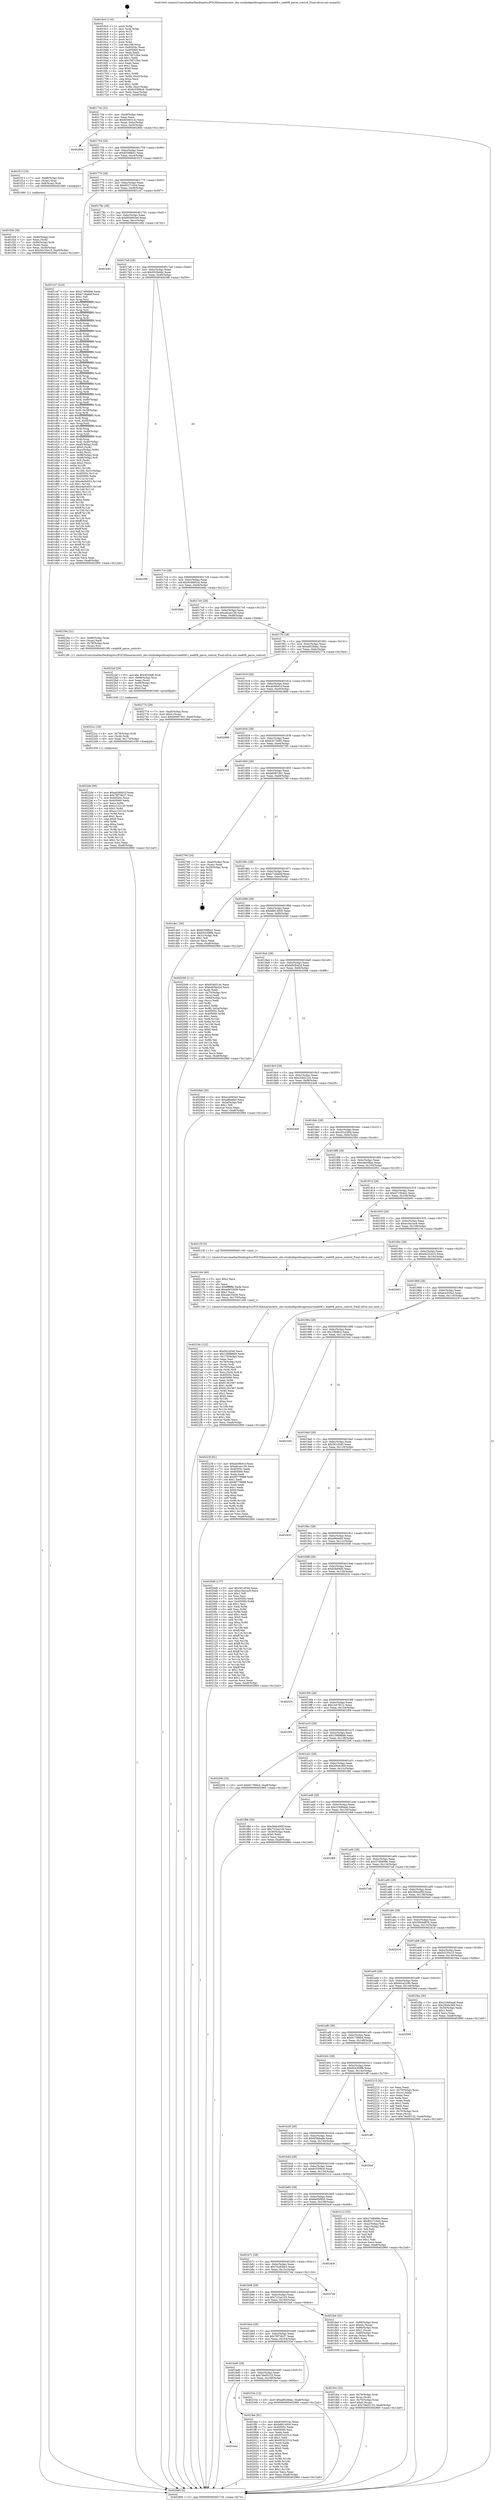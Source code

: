 digraph "0x4016c0" {
  label = "0x4016c0 (/mnt/c/Users/mathe/Desktop/tcc/POCII/binaries/extr_obs-studiodepslibcaptionsrceia608.c_eia608_parse_control_Final-ollvm.out::main(0))"
  labelloc = "t"
  node[shape=record]

  Entry [label="",width=0.3,height=0.3,shape=circle,fillcolor=black,style=filled]
  "0x401734" [label="{
     0x401734 [32]\l
     | [instrs]\l
     &nbsp;&nbsp;0x401734 \<+6\>: mov -0xa8(%rbp),%eax\l
     &nbsp;&nbsp;0x40173a \<+2\>: mov %eax,%ecx\l
     &nbsp;&nbsp;0x40173c \<+6\>: sub $0x8349314c,%ecx\l
     &nbsp;&nbsp;0x401742 \<+6\>: mov %eax,-0xbc(%rbp)\l
     &nbsp;&nbsp;0x401748 \<+6\>: mov %ecx,-0xc0(%rbp)\l
     &nbsp;&nbsp;0x40174e \<+6\>: je 000000000040280e \<main+0x114e\>\l
  }"]
  "0x40280e" [label="{
     0x40280e\l
  }", style=dashed]
  "0x401754" [label="{
     0x401754 [28]\l
     | [instrs]\l
     &nbsp;&nbsp;0x401754 \<+5\>: jmp 0000000000401759 \<main+0x99\>\l
     &nbsp;&nbsp;0x401759 \<+6\>: mov -0xbc(%rbp),%eax\l
     &nbsp;&nbsp;0x40175f \<+5\>: sub $0x8358fb41,%eax\l
     &nbsp;&nbsp;0x401764 \<+6\>: mov %eax,-0xc4(%rbp)\l
     &nbsp;&nbsp;0x40176a \<+6\>: je 0000000000401f13 \<main+0x853\>\l
  }"]
  Exit [label="",width=0.3,height=0.3,shape=circle,fillcolor=black,style=filled,peripheries=2]
  "0x401f13" [label="{
     0x401f13 [19]\l
     | [instrs]\l
     &nbsp;&nbsp;0x401f13 \<+7\>: mov -0x98(%rbp),%rax\l
     &nbsp;&nbsp;0x401f1a \<+3\>: mov (%rax),%rax\l
     &nbsp;&nbsp;0x401f1d \<+4\>: mov 0x8(%rax),%rdi\l
     &nbsp;&nbsp;0x401f21 \<+5\>: call 0000000000401060 \<atoi@plt\>\l
     | [calls]\l
     &nbsp;&nbsp;0x401060 \{1\} (unknown)\l
  }"]
  "0x401770" [label="{
     0x401770 [28]\l
     | [instrs]\l
     &nbsp;&nbsp;0x401770 \<+5\>: jmp 0000000000401775 \<main+0xb5\>\l
     &nbsp;&nbsp;0x401775 \<+6\>: mov -0xbc(%rbp),%eax\l
     &nbsp;&nbsp;0x40177b \<+5\>: sub $0x85271644,%eax\l
     &nbsp;&nbsp;0x401780 \<+6\>: mov %eax,-0xc8(%rbp)\l
     &nbsp;&nbsp;0x401786 \<+6\>: je 0000000000401c47 \<main+0x587\>\l
  }"]
  "0x4022de" [label="{
     0x4022de [96]\l
     | [instrs]\l
     &nbsp;&nbsp;0x4022de \<+5\>: mov $0xab36b01f,%eax\l
     &nbsp;&nbsp;0x4022e3 \<+5\>: mov $0x78f74b27,%esi\l
     &nbsp;&nbsp;0x4022e8 \<+7\>: mov 0x40505c,%ecx\l
     &nbsp;&nbsp;0x4022ef \<+7\>: mov 0x405060,%edx\l
     &nbsp;&nbsp;0x4022f6 \<+3\>: mov %ecx,%r8d\l
     &nbsp;&nbsp;0x4022f9 \<+7\>: add $0xcc132120,%r8d\l
     &nbsp;&nbsp;0x402300 \<+4\>: sub $0x1,%r8d\l
     &nbsp;&nbsp;0x402304 \<+7\>: sub $0xcc132120,%r8d\l
     &nbsp;&nbsp;0x40230b \<+4\>: imul %r8d,%ecx\l
     &nbsp;&nbsp;0x40230f \<+3\>: and $0x1,%ecx\l
     &nbsp;&nbsp;0x402312 \<+3\>: cmp $0x0,%ecx\l
     &nbsp;&nbsp;0x402315 \<+4\>: sete %r9b\l
     &nbsp;&nbsp;0x402319 \<+3\>: cmp $0xa,%edx\l
     &nbsp;&nbsp;0x40231c \<+4\>: setl %r10b\l
     &nbsp;&nbsp;0x402320 \<+3\>: mov %r9b,%r11b\l
     &nbsp;&nbsp;0x402323 \<+3\>: and %r10b,%r11b\l
     &nbsp;&nbsp;0x402326 \<+3\>: xor %r10b,%r9b\l
     &nbsp;&nbsp;0x402329 \<+3\>: or %r9b,%r11b\l
     &nbsp;&nbsp;0x40232c \<+4\>: test $0x1,%r11b\l
     &nbsp;&nbsp;0x402330 \<+3\>: cmovne %esi,%eax\l
     &nbsp;&nbsp;0x402333 \<+6\>: mov %eax,-0xa8(%rbp)\l
     &nbsp;&nbsp;0x402339 \<+5\>: jmp 0000000000402960 \<main+0x12a0\>\l
  }"]
  "0x401c47" [label="{
     0x401c47 [410]\l
     | [instrs]\l
     &nbsp;&nbsp;0x401c47 \<+5\>: mov $0x2748499e,%eax\l
     &nbsp;&nbsp;0x401c4c \<+5\>: mov $0xb718abbf,%ecx\l
     &nbsp;&nbsp;0x401c51 \<+2\>: mov $0x1,%dl\l
     &nbsp;&nbsp;0x401c53 \<+3\>: mov %rsp,%rsi\l
     &nbsp;&nbsp;0x401c56 \<+4\>: add $0xfffffffffffffff0,%rsi\l
     &nbsp;&nbsp;0x401c5a \<+3\>: mov %rsi,%rsp\l
     &nbsp;&nbsp;0x401c5d \<+7\>: mov %rsi,-0xa0(%rbp)\l
     &nbsp;&nbsp;0x401c64 \<+3\>: mov %rsp,%rsi\l
     &nbsp;&nbsp;0x401c67 \<+4\>: add $0xfffffffffffffff0,%rsi\l
     &nbsp;&nbsp;0x401c6b \<+3\>: mov %rsi,%rsp\l
     &nbsp;&nbsp;0x401c6e \<+3\>: mov %rsp,%rdi\l
     &nbsp;&nbsp;0x401c71 \<+4\>: add $0xfffffffffffffff0,%rdi\l
     &nbsp;&nbsp;0x401c75 \<+3\>: mov %rdi,%rsp\l
     &nbsp;&nbsp;0x401c78 \<+7\>: mov %rdi,-0x98(%rbp)\l
     &nbsp;&nbsp;0x401c7f \<+3\>: mov %rsp,%rdi\l
     &nbsp;&nbsp;0x401c82 \<+4\>: add $0xfffffffffffffff0,%rdi\l
     &nbsp;&nbsp;0x401c86 \<+3\>: mov %rdi,%rsp\l
     &nbsp;&nbsp;0x401c89 \<+7\>: mov %rdi,-0x90(%rbp)\l
     &nbsp;&nbsp;0x401c90 \<+3\>: mov %rsp,%rdi\l
     &nbsp;&nbsp;0x401c93 \<+4\>: add $0xfffffffffffffff0,%rdi\l
     &nbsp;&nbsp;0x401c97 \<+3\>: mov %rdi,%rsp\l
     &nbsp;&nbsp;0x401c9a \<+7\>: mov %rdi,-0x88(%rbp)\l
     &nbsp;&nbsp;0x401ca1 \<+3\>: mov %rsp,%rdi\l
     &nbsp;&nbsp;0x401ca4 \<+4\>: add $0xfffffffffffffff0,%rdi\l
     &nbsp;&nbsp;0x401ca8 \<+3\>: mov %rdi,%rsp\l
     &nbsp;&nbsp;0x401cab \<+4\>: mov %rdi,-0x80(%rbp)\l
     &nbsp;&nbsp;0x401caf \<+3\>: mov %rsp,%rdi\l
     &nbsp;&nbsp;0x401cb2 \<+4\>: add $0xfffffffffffffff0,%rdi\l
     &nbsp;&nbsp;0x401cb6 \<+3\>: mov %rdi,%rsp\l
     &nbsp;&nbsp;0x401cb9 \<+4\>: mov %rdi,-0x78(%rbp)\l
     &nbsp;&nbsp;0x401cbd \<+3\>: mov %rsp,%rdi\l
     &nbsp;&nbsp;0x401cc0 \<+4\>: add $0xfffffffffffffff0,%rdi\l
     &nbsp;&nbsp;0x401cc4 \<+3\>: mov %rdi,%rsp\l
     &nbsp;&nbsp;0x401cc7 \<+4\>: mov %rdi,-0x70(%rbp)\l
     &nbsp;&nbsp;0x401ccb \<+3\>: mov %rsp,%rdi\l
     &nbsp;&nbsp;0x401cce \<+4\>: add $0xfffffffffffffff0,%rdi\l
     &nbsp;&nbsp;0x401cd2 \<+3\>: mov %rdi,%rsp\l
     &nbsp;&nbsp;0x401cd5 \<+4\>: mov %rdi,-0x68(%rbp)\l
     &nbsp;&nbsp;0x401cd9 \<+3\>: mov %rsp,%rdi\l
     &nbsp;&nbsp;0x401cdc \<+4\>: add $0xfffffffffffffff0,%rdi\l
     &nbsp;&nbsp;0x401ce0 \<+3\>: mov %rdi,%rsp\l
     &nbsp;&nbsp;0x401ce3 \<+4\>: mov %rdi,-0x60(%rbp)\l
     &nbsp;&nbsp;0x401ce7 \<+3\>: mov %rsp,%rdi\l
     &nbsp;&nbsp;0x401cea \<+4\>: add $0xfffffffffffffff0,%rdi\l
     &nbsp;&nbsp;0x401cee \<+3\>: mov %rdi,%rsp\l
     &nbsp;&nbsp;0x401cf1 \<+4\>: mov %rdi,-0x58(%rbp)\l
     &nbsp;&nbsp;0x401cf5 \<+3\>: mov %rsp,%rdi\l
     &nbsp;&nbsp;0x401cf8 \<+4\>: add $0xfffffffffffffff0,%rdi\l
     &nbsp;&nbsp;0x401cfc \<+3\>: mov %rdi,%rsp\l
     &nbsp;&nbsp;0x401cff \<+4\>: mov %rdi,-0x50(%rbp)\l
     &nbsp;&nbsp;0x401d03 \<+3\>: mov %rsp,%rdi\l
     &nbsp;&nbsp;0x401d06 \<+4\>: add $0xfffffffffffffff0,%rdi\l
     &nbsp;&nbsp;0x401d0a \<+3\>: mov %rdi,%rsp\l
     &nbsp;&nbsp;0x401d0d \<+4\>: mov %rdi,-0x48(%rbp)\l
     &nbsp;&nbsp;0x401d11 \<+3\>: mov %rsp,%rdi\l
     &nbsp;&nbsp;0x401d14 \<+4\>: add $0xfffffffffffffff0,%rdi\l
     &nbsp;&nbsp;0x401d18 \<+3\>: mov %rdi,%rsp\l
     &nbsp;&nbsp;0x401d1b \<+4\>: mov %rdi,-0x40(%rbp)\l
     &nbsp;&nbsp;0x401d1f \<+7\>: mov -0xa0(%rbp),%rdi\l
     &nbsp;&nbsp;0x401d26 \<+6\>: movl $0x0,(%rdi)\l
     &nbsp;&nbsp;0x401d2c \<+7\>: mov -0xac(%rbp),%r8d\l
     &nbsp;&nbsp;0x401d33 \<+3\>: mov %r8d,(%rsi)\l
     &nbsp;&nbsp;0x401d36 \<+7\>: mov -0x98(%rbp),%rdi\l
     &nbsp;&nbsp;0x401d3d \<+7\>: mov -0xb8(%rbp),%r9\l
     &nbsp;&nbsp;0x401d44 \<+3\>: mov %r9,(%rdi)\l
     &nbsp;&nbsp;0x401d47 \<+3\>: cmpl $0x2,(%rsi)\l
     &nbsp;&nbsp;0x401d4a \<+4\>: setne %r10b\l
     &nbsp;&nbsp;0x401d4e \<+4\>: and $0x1,%r10b\l
     &nbsp;&nbsp;0x401d52 \<+4\>: mov %r10b,-0x31(%rbp)\l
     &nbsp;&nbsp;0x401d56 \<+8\>: mov 0x40505c,%r11d\l
     &nbsp;&nbsp;0x401d5e \<+7\>: mov 0x405060,%ebx\l
     &nbsp;&nbsp;0x401d65 \<+3\>: mov %r11d,%r14d\l
     &nbsp;&nbsp;0x401d68 \<+7\>: sub $0xe4a5c653,%r14d\l
     &nbsp;&nbsp;0x401d6f \<+4\>: sub $0x1,%r14d\l
     &nbsp;&nbsp;0x401d73 \<+7\>: add $0xe4a5c653,%r14d\l
     &nbsp;&nbsp;0x401d7a \<+4\>: imul %r14d,%r11d\l
     &nbsp;&nbsp;0x401d7e \<+4\>: and $0x1,%r11d\l
     &nbsp;&nbsp;0x401d82 \<+4\>: cmp $0x0,%r11d\l
     &nbsp;&nbsp;0x401d86 \<+4\>: sete %r10b\l
     &nbsp;&nbsp;0x401d8a \<+3\>: cmp $0xa,%ebx\l
     &nbsp;&nbsp;0x401d8d \<+4\>: setl %r15b\l
     &nbsp;&nbsp;0x401d91 \<+3\>: mov %r10b,%r12b\l
     &nbsp;&nbsp;0x401d94 \<+4\>: xor $0xff,%r12b\l
     &nbsp;&nbsp;0x401d98 \<+3\>: mov %r15b,%r13b\l
     &nbsp;&nbsp;0x401d9b \<+4\>: xor $0xff,%r13b\l
     &nbsp;&nbsp;0x401d9f \<+3\>: xor $0x1,%dl\l
     &nbsp;&nbsp;0x401da2 \<+3\>: mov %r12b,%sil\l
     &nbsp;&nbsp;0x401da5 \<+4\>: and $0xff,%sil\l
     &nbsp;&nbsp;0x401da9 \<+3\>: and %dl,%r10b\l
     &nbsp;&nbsp;0x401dac \<+3\>: mov %r13b,%dil\l
     &nbsp;&nbsp;0x401daf \<+4\>: and $0xff,%dil\l
     &nbsp;&nbsp;0x401db3 \<+3\>: and %dl,%r15b\l
     &nbsp;&nbsp;0x401db6 \<+3\>: or %r10b,%sil\l
     &nbsp;&nbsp;0x401db9 \<+3\>: or %r15b,%dil\l
     &nbsp;&nbsp;0x401dbc \<+3\>: xor %dil,%sil\l
     &nbsp;&nbsp;0x401dbf \<+3\>: or %r13b,%r12b\l
     &nbsp;&nbsp;0x401dc2 \<+4\>: xor $0xff,%r12b\l
     &nbsp;&nbsp;0x401dc6 \<+3\>: or $0x1,%dl\l
     &nbsp;&nbsp;0x401dc9 \<+3\>: and %dl,%r12b\l
     &nbsp;&nbsp;0x401dcc \<+3\>: or %r12b,%sil\l
     &nbsp;&nbsp;0x401dcf \<+4\>: test $0x1,%sil\l
     &nbsp;&nbsp;0x401dd3 \<+3\>: cmovne %ecx,%eax\l
     &nbsp;&nbsp;0x401dd6 \<+6\>: mov %eax,-0xa8(%rbp)\l
     &nbsp;&nbsp;0x401ddc \<+5\>: jmp 0000000000402960 \<main+0x12a0\>\l
  }"]
  "0x40178c" [label="{
     0x40178c [28]\l
     | [instrs]\l
     &nbsp;&nbsp;0x40178c \<+5\>: jmp 0000000000401791 \<main+0xd1\>\l
     &nbsp;&nbsp;0x401791 \<+6\>: mov -0xbc(%rbp),%eax\l
     &nbsp;&nbsp;0x401797 \<+5\>: sub $0x85d462ed,%eax\l
     &nbsp;&nbsp;0x40179c \<+6\>: mov %eax,-0xcc(%rbp)\l
     &nbsp;&nbsp;0x4017a2 \<+6\>: je 0000000000401e92 \<main+0x7d2\>\l
  }"]
  "0x4022cc" [label="{
     0x4022cc [18]\l
     | [instrs]\l
     &nbsp;&nbsp;0x4022cc \<+4\>: mov -0x78(%rbp),%rdi\l
     &nbsp;&nbsp;0x4022d0 \<+3\>: mov (%rdi),%rdi\l
     &nbsp;&nbsp;0x4022d3 \<+6\>: mov %eax,-0x174(%rbp)\l
     &nbsp;&nbsp;0x4022d9 \<+5\>: call 0000000000401030 \<free@plt\>\l
     | [calls]\l
     &nbsp;&nbsp;0x401030 \{1\} (unknown)\l
  }"]
  "0x401e92" [label="{
     0x401e92\l
  }", style=dashed]
  "0x4017a8" [label="{
     0x4017a8 [28]\l
     | [instrs]\l
     &nbsp;&nbsp;0x4017a8 \<+5\>: jmp 00000000004017ad \<main+0xed\>\l
     &nbsp;&nbsp;0x4017ad \<+6\>: mov -0xbc(%rbp),%eax\l
     &nbsp;&nbsp;0x4017b3 \<+5\>: sub $0x952fa0dc,%eax\l
     &nbsp;&nbsp;0x4017b8 \<+6\>: mov %eax,-0xd0(%rbp)\l
     &nbsp;&nbsp;0x4017be \<+6\>: je 00000000004025f9 \<main+0xf39\>\l
  }"]
  "0x4022af" [label="{
     0x4022af [29]\l
     | [instrs]\l
     &nbsp;&nbsp;0x4022af \<+10\>: movabs $0x4030d6,%rdi\l
     &nbsp;&nbsp;0x4022b9 \<+4\>: mov -0x68(%rbp),%rsi\l
     &nbsp;&nbsp;0x4022bd \<+2\>: mov %eax,(%rsi)\l
     &nbsp;&nbsp;0x4022bf \<+4\>: mov -0x68(%rbp),%rsi\l
     &nbsp;&nbsp;0x4022c3 \<+2\>: mov (%rsi),%esi\l
     &nbsp;&nbsp;0x4022c5 \<+2\>: mov $0x0,%al\l
     &nbsp;&nbsp;0x4022c7 \<+5\>: call 0000000000401040 \<printf@plt\>\l
     | [calls]\l
     &nbsp;&nbsp;0x401040 \{1\} (unknown)\l
  }"]
  "0x4025f9" [label="{
     0x4025f9\l
  }", style=dashed]
  "0x4017c4" [label="{
     0x4017c4 [28]\l
     | [instrs]\l
     &nbsp;&nbsp;0x4017c4 \<+5\>: jmp 00000000004017c9 \<main+0x109\>\l
     &nbsp;&nbsp;0x4017c9 \<+6\>: mov -0xbc(%rbp),%eax\l
     &nbsp;&nbsp;0x4017cf \<+5\>: sub $0x9c4895c4,%eax\l
     &nbsp;&nbsp;0x4017d4 \<+6\>: mov %eax,-0xd4(%rbp)\l
     &nbsp;&nbsp;0x4017da \<+6\>: je 00000000004028dc \<main+0x121c\>\l
  }"]
  "0x40218c" [label="{
     0x40218c [122]\l
     | [instrs]\l
     &nbsp;&nbsp;0x40218c \<+5\>: mov $0x561d540,%ecx\l
     &nbsp;&nbsp;0x402191 \<+5\>: mov $0x158888d9,%edx\l
     &nbsp;&nbsp;0x402196 \<+6\>: mov -0x170(%rbp),%esi\l
     &nbsp;&nbsp;0x40219c \<+3\>: imul %eax,%esi\l
     &nbsp;&nbsp;0x40219f \<+4\>: mov -0x78(%rbp),%rdi\l
     &nbsp;&nbsp;0x4021a3 \<+3\>: mov (%rdi),%rdi\l
     &nbsp;&nbsp;0x4021a6 \<+4\>: mov -0x70(%rbp),%r8\l
     &nbsp;&nbsp;0x4021aa \<+3\>: movslq (%r8),%r8\l
     &nbsp;&nbsp;0x4021ad \<+4\>: mov %esi,(%rdi,%r8,4)\l
     &nbsp;&nbsp;0x4021b1 \<+7\>: mov 0x40505c,%eax\l
     &nbsp;&nbsp;0x4021b8 \<+7\>: mov 0x405060,%esi\l
     &nbsp;&nbsp;0x4021bf \<+3\>: mov %eax,%r9d\l
     &nbsp;&nbsp;0x4021c2 \<+7\>: sub $0x91361567,%r9d\l
     &nbsp;&nbsp;0x4021c9 \<+4\>: sub $0x1,%r9d\l
     &nbsp;&nbsp;0x4021cd \<+7\>: add $0x91361567,%r9d\l
     &nbsp;&nbsp;0x4021d4 \<+4\>: imul %r9d,%eax\l
     &nbsp;&nbsp;0x4021d8 \<+3\>: and $0x1,%eax\l
     &nbsp;&nbsp;0x4021db \<+3\>: cmp $0x0,%eax\l
     &nbsp;&nbsp;0x4021de \<+4\>: sete %r10b\l
     &nbsp;&nbsp;0x4021e2 \<+3\>: cmp $0xa,%esi\l
     &nbsp;&nbsp;0x4021e5 \<+4\>: setl %r11b\l
     &nbsp;&nbsp;0x4021e9 \<+3\>: mov %r10b,%bl\l
     &nbsp;&nbsp;0x4021ec \<+3\>: and %r11b,%bl\l
     &nbsp;&nbsp;0x4021ef \<+3\>: xor %r11b,%r10b\l
     &nbsp;&nbsp;0x4021f2 \<+3\>: or %r10b,%bl\l
     &nbsp;&nbsp;0x4021f5 \<+3\>: test $0x1,%bl\l
     &nbsp;&nbsp;0x4021f8 \<+3\>: cmovne %edx,%ecx\l
     &nbsp;&nbsp;0x4021fb \<+6\>: mov %ecx,-0xa8(%rbp)\l
     &nbsp;&nbsp;0x402201 \<+5\>: jmp 0000000000402960 \<main+0x12a0\>\l
  }"]
  "0x4028dc" [label="{
     0x4028dc\l
  }", style=dashed]
  "0x4017e0" [label="{
     0x4017e0 [28]\l
     | [instrs]\l
     &nbsp;&nbsp;0x4017e0 \<+5\>: jmp 00000000004017e5 \<main+0x125\>\l
     &nbsp;&nbsp;0x4017e5 \<+6\>: mov -0xbc(%rbp),%eax\l
     &nbsp;&nbsp;0x4017eb \<+5\>: sub $0xa6cee138,%eax\l
     &nbsp;&nbsp;0x4017f0 \<+6\>: mov %eax,-0xd8(%rbp)\l
     &nbsp;&nbsp;0x4017f6 \<+6\>: je 000000000040229a \<main+0xbda\>\l
  }"]
  "0x402164" [label="{
     0x402164 [40]\l
     | [instrs]\l
     &nbsp;&nbsp;0x402164 \<+5\>: mov $0x2,%ecx\l
     &nbsp;&nbsp;0x402169 \<+1\>: cltd\l
     &nbsp;&nbsp;0x40216a \<+2\>: idiv %ecx\l
     &nbsp;&nbsp;0x40216c \<+6\>: imul $0xfffffffe,%edx,%ecx\l
     &nbsp;&nbsp;0x402172 \<+6\>: add $0xade33d38,%ecx\l
     &nbsp;&nbsp;0x402178 \<+3\>: add $0x1,%ecx\l
     &nbsp;&nbsp;0x40217b \<+6\>: sub $0xade33d38,%ecx\l
     &nbsp;&nbsp;0x402181 \<+6\>: mov %ecx,-0x170(%rbp)\l
     &nbsp;&nbsp;0x402187 \<+5\>: call 0000000000401160 \<next_i\>\l
     | [calls]\l
     &nbsp;&nbsp;0x401160 \{1\} (/mnt/c/Users/mathe/Desktop/tcc/POCII/binaries/extr_obs-studiodepslibcaptionsrceia608.c_eia608_parse_control_Final-ollvm.out::next_i)\l
  }"]
  "0x40229a" [label="{
     0x40229a [21]\l
     | [instrs]\l
     &nbsp;&nbsp;0x40229a \<+7\>: mov -0x88(%rbp),%rax\l
     &nbsp;&nbsp;0x4022a1 \<+2\>: mov (%rax),%edi\l
     &nbsp;&nbsp;0x4022a3 \<+4\>: mov -0x78(%rbp),%rax\l
     &nbsp;&nbsp;0x4022a7 \<+3\>: mov (%rax),%rsi\l
     &nbsp;&nbsp;0x4022aa \<+5\>: call 00000000004013f0 \<eia608_parse_control\>\l
     | [calls]\l
     &nbsp;&nbsp;0x4013f0 \{1\} (/mnt/c/Users/mathe/Desktop/tcc/POCII/binaries/extr_obs-studiodepslibcaptionsrceia608.c_eia608_parse_control_Final-ollvm.out::eia608_parse_control)\l
  }"]
  "0x4017fc" [label="{
     0x4017fc [28]\l
     | [instrs]\l
     &nbsp;&nbsp;0x4017fc \<+5\>: jmp 0000000000401801 \<main+0x141\>\l
     &nbsp;&nbsp;0x401801 \<+6\>: mov -0xbc(%rbp),%eax\l
     &nbsp;&nbsp;0x401807 \<+5\>: sub $0xa8528dac,%eax\l
     &nbsp;&nbsp;0x40180c \<+6\>: mov %eax,-0xdc(%rbp)\l
     &nbsp;&nbsp;0x401812 \<+6\>: je 0000000000402774 \<main+0x10b4\>\l
  }"]
  "0x401bec" [label="{
     0x401bec\l
  }", style=dashed]
  "0x402774" [label="{
     0x402774 [28]\l
     | [instrs]\l
     &nbsp;&nbsp;0x402774 \<+7\>: mov -0xa0(%rbp),%rax\l
     &nbsp;&nbsp;0x40277b \<+6\>: movl $0x0,(%rax)\l
     &nbsp;&nbsp;0x402781 \<+10\>: movl $0xb6087361,-0xa8(%rbp)\l
     &nbsp;&nbsp;0x40278b \<+5\>: jmp 0000000000402960 \<main+0x12a0\>\l
  }"]
  "0x401818" [label="{
     0x401818 [28]\l
     | [instrs]\l
     &nbsp;&nbsp;0x401818 \<+5\>: jmp 000000000040181d \<main+0x15d\>\l
     &nbsp;&nbsp;0x40181d \<+6\>: mov -0xbc(%rbp),%eax\l
     &nbsp;&nbsp;0x401823 \<+5\>: sub $0xab36b01f,%eax\l
     &nbsp;&nbsp;0x401828 \<+6\>: mov %eax,-0xe0(%rbp)\l
     &nbsp;&nbsp;0x40182e \<+6\>: je 0000000000402889 \<main+0x11c9\>\l
  }"]
  "0x401fee" [label="{
     0x401fee [91]\l
     | [instrs]\l
     &nbsp;&nbsp;0x401fee \<+5\>: mov $0x8349314c,%eax\l
     &nbsp;&nbsp;0x401ff3 \<+5\>: mov $0xb8814930,%ecx\l
     &nbsp;&nbsp;0x401ff8 \<+7\>: mov 0x40505c,%edx\l
     &nbsp;&nbsp;0x401fff \<+7\>: mov 0x405060,%esi\l
     &nbsp;&nbsp;0x402006 \<+2\>: mov %edx,%edi\l
     &nbsp;&nbsp;0x402008 \<+6\>: sub $0x95322314,%edi\l
     &nbsp;&nbsp;0x40200e \<+3\>: sub $0x1,%edi\l
     &nbsp;&nbsp;0x402011 \<+6\>: add $0x95322314,%edi\l
     &nbsp;&nbsp;0x402017 \<+3\>: imul %edi,%edx\l
     &nbsp;&nbsp;0x40201a \<+3\>: and $0x1,%edx\l
     &nbsp;&nbsp;0x40201d \<+3\>: cmp $0x0,%edx\l
     &nbsp;&nbsp;0x402020 \<+4\>: sete %r8b\l
     &nbsp;&nbsp;0x402024 \<+3\>: cmp $0xa,%esi\l
     &nbsp;&nbsp;0x402027 \<+4\>: setl %r9b\l
     &nbsp;&nbsp;0x40202b \<+3\>: mov %r8b,%r10b\l
     &nbsp;&nbsp;0x40202e \<+3\>: and %r9b,%r10b\l
     &nbsp;&nbsp;0x402031 \<+3\>: xor %r9b,%r8b\l
     &nbsp;&nbsp;0x402034 \<+3\>: or %r8b,%r10b\l
     &nbsp;&nbsp;0x402037 \<+4\>: test $0x1,%r10b\l
     &nbsp;&nbsp;0x40203b \<+3\>: cmovne %ecx,%eax\l
     &nbsp;&nbsp;0x40203e \<+6\>: mov %eax,-0xa8(%rbp)\l
     &nbsp;&nbsp;0x402044 \<+5\>: jmp 0000000000402960 \<main+0x12a0\>\l
  }"]
  "0x402889" [label="{
     0x402889\l
  }", style=dashed]
  "0x401834" [label="{
     0x401834 [28]\l
     | [instrs]\l
     &nbsp;&nbsp;0x401834 \<+5\>: jmp 0000000000401839 \<main+0x179\>\l
     &nbsp;&nbsp;0x401839 \<+6\>: mov -0xbc(%rbp),%eax\l
     &nbsp;&nbsp;0x40183f \<+5\>: sub $0xb3e73085,%eax\l
     &nbsp;&nbsp;0x401844 \<+6\>: mov %eax,-0xe4(%rbp)\l
     &nbsp;&nbsp;0x40184a \<+6\>: je 0000000000402765 \<main+0x10a5\>\l
  }"]
  "0x401bd0" [label="{
     0x401bd0 [28]\l
     | [instrs]\l
     &nbsp;&nbsp;0x401bd0 \<+5\>: jmp 0000000000401bd5 \<main+0x515\>\l
     &nbsp;&nbsp;0x401bd5 \<+6\>: mov -0xbc(%rbp),%eax\l
     &nbsp;&nbsp;0x401bdb \<+5\>: sub $0x7ded5133,%eax\l
     &nbsp;&nbsp;0x401be0 \<+6\>: mov %eax,-0x168(%rbp)\l
     &nbsp;&nbsp;0x401be6 \<+6\>: je 0000000000401fee \<main+0x92e\>\l
  }"]
  "0x402765" [label="{
     0x402765\l
  }", style=dashed]
  "0x401850" [label="{
     0x401850 [28]\l
     | [instrs]\l
     &nbsp;&nbsp;0x401850 \<+5\>: jmp 0000000000401855 \<main+0x195\>\l
     &nbsp;&nbsp;0x401855 \<+6\>: mov -0xbc(%rbp),%eax\l
     &nbsp;&nbsp;0x40185b \<+5\>: sub $0xb6087361,%eax\l
     &nbsp;&nbsp;0x401860 \<+6\>: mov %eax,-0xe8(%rbp)\l
     &nbsp;&nbsp;0x401866 \<+6\>: je 0000000000402790 \<main+0x10d0\>\l
  }"]
  "0x40233e" [label="{
     0x40233e [15]\l
     | [instrs]\l
     &nbsp;&nbsp;0x40233e \<+10\>: movl $0xa8528dac,-0xa8(%rbp)\l
     &nbsp;&nbsp;0x402348 \<+5\>: jmp 0000000000402960 \<main+0x12a0\>\l
  }"]
  "0x402790" [label="{
     0x402790 [24]\l
     | [instrs]\l
     &nbsp;&nbsp;0x402790 \<+7\>: mov -0xa0(%rbp),%rax\l
     &nbsp;&nbsp;0x402797 \<+2\>: mov (%rax),%eax\l
     &nbsp;&nbsp;0x402799 \<+4\>: lea -0x28(%rbp),%rsp\l
     &nbsp;&nbsp;0x40279d \<+1\>: pop %rbx\l
     &nbsp;&nbsp;0x40279e \<+2\>: pop %r12\l
     &nbsp;&nbsp;0x4027a0 \<+2\>: pop %r13\l
     &nbsp;&nbsp;0x4027a2 \<+2\>: pop %r14\l
     &nbsp;&nbsp;0x4027a4 \<+2\>: pop %r15\l
     &nbsp;&nbsp;0x4027a6 \<+1\>: pop %rbp\l
     &nbsp;&nbsp;0x4027a7 \<+1\>: ret\l
  }"]
  "0x40186c" [label="{
     0x40186c [28]\l
     | [instrs]\l
     &nbsp;&nbsp;0x40186c \<+5\>: jmp 0000000000401871 \<main+0x1b1\>\l
     &nbsp;&nbsp;0x401871 \<+6\>: mov -0xbc(%rbp),%eax\l
     &nbsp;&nbsp;0x401877 \<+5\>: sub $0xb718abbf,%eax\l
     &nbsp;&nbsp;0x40187c \<+6\>: mov %eax,-0xec(%rbp)\l
     &nbsp;&nbsp;0x401882 \<+6\>: je 0000000000401de1 \<main+0x721\>\l
  }"]
  "0x401fce" [label="{
     0x401fce [32]\l
     | [instrs]\l
     &nbsp;&nbsp;0x401fce \<+4\>: mov -0x78(%rbp),%rdi\l
     &nbsp;&nbsp;0x401fd2 \<+3\>: mov %rax,(%rdi)\l
     &nbsp;&nbsp;0x401fd5 \<+4\>: mov -0x70(%rbp),%rax\l
     &nbsp;&nbsp;0x401fd9 \<+6\>: movl $0x0,(%rax)\l
     &nbsp;&nbsp;0x401fdf \<+10\>: movl $0x7ded5133,-0xa8(%rbp)\l
     &nbsp;&nbsp;0x401fe9 \<+5\>: jmp 0000000000402960 \<main+0x12a0\>\l
  }"]
  "0x401de1" [label="{
     0x401de1 [30]\l
     | [instrs]\l
     &nbsp;&nbsp;0x401de1 \<+5\>: mov $0x8358fb41,%eax\l
     &nbsp;&nbsp;0x401de6 \<+5\>: mov $0x654308fb,%ecx\l
     &nbsp;&nbsp;0x401deb \<+3\>: mov -0x31(%rbp),%dl\l
     &nbsp;&nbsp;0x401dee \<+3\>: test $0x1,%dl\l
     &nbsp;&nbsp;0x401df1 \<+3\>: cmovne %ecx,%eax\l
     &nbsp;&nbsp;0x401df4 \<+6\>: mov %eax,-0xa8(%rbp)\l
     &nbsp;&nbsp;0x401dfa \<+5\>: jmp 0000000000402960 \<main+0x12a0\>\l
  }"]
  "0x401888" [label="{
     0x401888 [28]\l
     | [instrs]\l
     &nbsp;&nbsp;0x401888 \<+5\>: jmp 000000000040188d \<main+0x1cd\>\l
     &nbsp;&nbsp;0x40188d \<+6\>: mov -0xbc(%rbp),%eax\l
     &nbsp;&nbsp;0x401893 \<+5\>: sub $0xb8814930,%eax\l
     &nbsp;&nbsp;0x401898 \<+6\>: mov %eax,-0xf0(%rbp)\l
     &nbsp;&nbsp;0x40189e \<+6\>: je 0000000000402049 \<main+0x989\>\l
  }"]
  "0x401bb4" [label="{
     0x401bb4 [28]\l
     | [instrs]\l
     &nbsp;&nbsp;0x401bb4 \<+5\>: jmp 0000000000401bb9 \<main+0x4f9\>\l
     &nbsp;&nbsp;0x401bb9 \<+6\>: mov -0xbc(%rbp),%eax\l
     &nbsp;&nbsp;0x401bbf \<+5\>: sub $0x78f74b27,%eax\l
     &nbsp;&nbsp;0x401bc4 \<+6\>: mov %eax,-0x164(%rbp)\l
     &nbsp;&nbsp;0x401bca \<+6\>: je 000000000040233e \<main+0xc7e\>\l
  }"]
  "0x402049" [label="{
     0x402049 [111]\l
     | [instrs]\l
     &nbsp;&nbsp;0x402049 \<+5\>: mov $0x8349314c,%eax\l
     &nbsp;&nbsp;0x40204e \<+5\>: mov $0xbd65b42d,%ecx\l
     &nbsp;&nbsp;0x402053 \<+2\>: xor %edx,%edx\l
     &nbsp;&nbsp;0x402055 \<+4\>: mov -0x70(%rbp),%rsi\l
     &nbsp;&nbsp;0x402059 \<+2\>: mov (%rsi),%edi\l
     &nbsp;&nbsp;0x40205b \<+4\>: mov -0x80(%rbp),%rsi\l
     &nbsp;&nbsp;0x40205f \<+2\>: cmp (%rsi),%edi\l
     &nbsp;&nbsp;0x402061 \<+4\>: setl %r8b\l
     &nbsp;&nbsp;0x402065 \<+4\>: and $0x1,%r8b\l
     &nbsp;&nbsp;0x402069 \<+4\>: mov %r8b,-0x2a(%rbp)\l
     &nbsp;&nbsp;0x40206d \<+7\>: mov 0x40505c,%edi\l
     &nbsp;&nbsp;0x402074 \<+8\>: mov 0x405060,%r9d\l
     &nbsp;&nbsp;0x40207c \<+3\>: sub $0x1,%edx\l
     &nbsp;&nbsp;0x40207f \<+3\>: mov %edi,%r10d\l
     &nbsp;&nbsp;0x402082 \<+3\>: add %edx,%r10d\l
     &nbsp;&nbsp;0x402085 \<+4\>: imul %r10d,%edi\l
     &nbsp;&nbsp;0x402089 \<+3\>: and $0x1,%edi\l
     &nbsp;&nbsp;0x40208c \<+3\>: cmp $0x0,%edi\l
     &nbsp;&nbsp;0x40208f \<+4\>: sete %r8b\l
     &nbsp;&nbsp;0x402093 \<+4\>: cmp $0xa,%r9d\l
     &nbsp;&nbsp;0x402097 \<+4\>: setl %r11b\l
     &nbsp;&nbsp;0x40209b \<+3\>: mov %r8b,%bl\l
     &nbsp;&nbsp;0x40209e \<+3\>: and %r11b,%bl\l
     &nbsp;&nbsp;0x4020a1 \<+3\>: xor %r11b,%r8b\l
     &nbsp;&nbsp;0x4020a4 \<+3\>: or %r8b,%bl\l
     &nbsp;&nbsp;0x4020a7 \<+3\>: test $0x1,%bl\l
     &nbsp;&nbsp;0x4020aa \<+3\>: cmovne %ecx,%eax\l
     &nbsp;&nbsp;0x4020ad \<+6\>: mov %eax,-0xa8(%rbp)\l
     &nbsp;&nbsp;0x4020b3 \<+5\>: jmp 0000000000402960 \<main+0x12a0\>\l
  }"]
  "0x4018a4" [label="{
     0x4018a4 [28]\l
     | [instrs]\l
     &nbsp;&nbsp;0x4018a4 \<+5\>: jmp 00000000004018a9 \<main+0x1e9\>\l
     &nbsp;&nbsp;0x4018a9 \<+6\>: mov -0xbc(%rbp),%eax\l
     &nbsp;&nbsp;0x4018af \<+5\>: sub $0xbd65b42d,%eax\l
     &nbsp;&nbsp;0x4018b4 \<+6\>: mov %eax,-0xf4(%rbp)\l
     &nbsp;&nbsp;0x4018ba \<+6\>: je 00000000004020b8 \<main+0x9f8\>\l
  }"]
  "0x401fa4" [label="{
     0x401fa4 [42]\l
     | [instrs]\l
     &nbsp;&nbsp;0x401fa4 \<+7\>: mov -0x88(%rbp),%rax\l
     &nbsp;&nbsp;0x401fab \<+6\>: movl $0x64,(%rax)\l
     &nbsp;&nbsp;0x401fb1 \<+4\>: mov -0x80(%rbp),%rax\l
     &nbsp;&nbsp;0x401fb5 \<+6\>: movl $0x1,(%rax)\l
     &nbsp;&nbsp;0x401fbb \<+4\>: mov -0x80(%rbp),%rax\l
     &nbsp;&nbsp;0x401fbf \<+3\>: movslq (%rax),%rax\l
     &nbsp;&nbsp;0x401fc2 \<+4\>: shl $0x2,%rax\l
     &nbsp;&nbsp;0x401fc6 \<+3\>: mov %rax,%rdi\l
     &nbsp;&nbsp;0x401fc9 \<+5\>: call 0000000000401050 \<malloc@plt\>\l
     | [calls]\l
     &nbsp;&nbsp;0x401050 \{1\} (unknown)\l
  }"]
  "0x4020b8" [label="{
     0x4020b8 [30]\l
     | [instrs]\l
     &nbsp;&nbsp;0x4020b8 \<+5\>: mov $0xece503a3,%eax\l
     &nbsp;&nbsp;0x4020bd \<+5\>: mov $0xa86eeb0,%ecx\l
     &nbsp;&nbsp;0x4020c2 \<+3\>: mov -0x2a(%rbp),%dl\l
     &nbsp;&nbsp;0x4020c5 \<+3\>: test $0x1,%dl\l
     &nbsp;&nbsp;0x4020c8 \<+3\>: cmovne %ecx,%eax\l
     &nbsp;&nbsp;0x4020cb \<+6\>: mov %eax,-0xa8(%rbp)\l
     &nbsp;&nbsp;0x4020d1 \<+5\>: jmp 0000000000402960 \<main+0x12a0\>\l
  }"]
  "0x4018c0" [label="{
     0x4018c0 [28]\l
     | [instrs]\l
     &nbsp;&nbsp;0x4018c0 \<+5\>: jmp 00000000004018c5 \<main+0x205\>\l
     &nbsp;&nbsp;0x4018c5 \<+6\>: mov -0xbc(%rbp),%eax\l
     &nbsp;&nbsp;0x4018cb \<+5\>: sub $0xc54021e4,%eax\l
     &nbsp;&nbsp;0x4018d0 \<+6\>: mov %eax,-0xf8(%rbp)\l
     &nbsp;&nbsp;0x4018d6 \<+6\>: je 00000000004024e6 \<main+0xe26\>\l
  }"]
  "0x401b98" [label="{
     0x401b98 [28]\l
     | [instrs]\l
     &nbsp;&nbsp;0x401b98 \<+5\>: jmp 0000000000401b9d \<main+0x4dd\>\l
     &nbsp;&nbsp;0x401b9d \<+6\>: mov -0xbc(%rbp),%eax\l
     &nbsp;&nbsp;0x401ba3 \<+5\>: sub $0x722aa145,%eax\l
     &nbsp;&nbsp;0x401ba8 \<+6\>: mov %eax,-0x160(%rbp)\l
     &nbsp;&nbsp;0x401bae \<+6\>: je 0000000000401fa4 \<main+0x8e4\>\l
  }"]
  "0x4024e6" [label="{
     0x4024e6\l
  }", style=dashed]
  "0x4018dc" [label="{
     0x4018dc [28]\l
     | [instrs]\l
     &nbsp;&nbsp;0x4018dc \<+5\>: jmp 00000000004018e1 \<main+0x221\>\l
     &nbsp;&nbsp;0x4018e1 \<+6\>: mov -0xbc(%rbp),%eax\l
     &nbsp;&nbsp;0x4018e7 \<+5\>: sub $0xc91a20f4,%eax\l
     &nbsp;&nbsp;0x4018ec \<+6\>: mov %eax,-0xfc(%rbp)\l
     &nbsp;&nbsp;0x4018f2 \<+6\>: je 0000000000402394 \<main+0xcd4\>\l
  }"]
  "0x4027ed" [label="{
     0x4027ed\l
  }", style=dashed]
  "0x402394" [label="{
     0x402394\l
  }", style=dashed]
  "0x4018f8" [label="{
     0x4018f8 [28]\l
     | [instrs]\l
     &nbsp;&nbsp;0x4018f8 \<+5\>: jmp 00000000004018fd \<main+0x23d\>\l
     &nbsp;&nbsp;0x4018fd \<+6\>: mov -0xbc(%rbp),%eax\l
     &nbsp;&nbsp;0x401903 \<+5\>: sub $0xcde036ae,%eax\l
     &nbsp;&nbsp;0x401908 \<+6\>: mov %eax,-0x100(%rbp)\l
     &nbsp;&nbsp;0x40190e \<+6\>: je 0000000000402951 \<main+0x1291\>\l
  }"]
  "0x401b7c" [label="{
     0x401b7c [28]\l
     | [instrs]\l
     &nbsp;&nbsp;0x401b7c \<+5\>: jmp 0000000000401b81 \<main+0x4c1\>\l
     &nbsp;&nbsp;0x401b81 \<+6\>: mov -0xbc(%rbp),%eax\l
     &nbsp;&nbsp;0x401b87 \<+5\>: sub $0x70cd30e3,%eax\l
     &nbsp;&nbsp;0x401b8c \<+6\>: mov %eax,-0x15c(%rbp)\l
     &nbsp;&nbsp;0x401b92 \<+6\>: je 00000000004027ed \<main+0x112d\>\l
  }"]
  "0x402951" [label="{
     0x402951\l
  }", style=dashed]
  "0x401914" [label="{
     0x401914 [28]\l
     | [instrs]\l
     &nbsp;&nbsp;0x401914 \<+5\>: jmp 0000000000401919 \<main+0x259\>\l
     &nbsp;&nbsp;0x401919 \<+6\>: mov -0xbc(%rbp),%eax\l
     &nbsp;&nbsp;0x40191f \<+5\>: sub $0xd710b4a2,%eax\l
     &nbsp;&nbsp;0x401924 \<+6\>: mov %eax,-0x104(%rbp)\l
     &nbsp;&nbsp;0x40192a \<+6\>: je 0000000000402691 \<main+0xfd1\>\l
  }"]
  "0x4024c8" [label="{
     0x4024c8\l
  }", style=dashed]
  "0x402691" [label="{
     0x402691\l
  }", style=dashed]
  "0x401930" [label="{
     0x401930 [28]\l
     | [instrs]\l
     &nbsp;&nbsp;0x401930 \<+5\>: jmp 0000000000401935 \<main+0x275\>\l
     &nbsp;&nbsp;0x401935 \<+6\>: mov -0xbc(%rbp),%eax\l
     &nbsp;&nbsp;0x40193b \<+5\>: sub $0xe16a1ec9,%eax\l
     &nbsp;&nbsp;0x401940 \<+6\>: mov %eax,-0x108(%rbp)\l
     &nbsp;&nbsp;0x401946 \<+6\>: je 000000000040215f \<main+0xa9f\>\l
  }"]
  "0x401f26" [label="{
     0x401f26 [36]\l
     | [instrs]\l
     &nbsp;&nbsp;0x401f26 \<+7\>: mov -0x90(%rbp),%rdi\l
     &nbsp;&nbsp;0x401f2d \<+2\>: mov %eax,(%rdi)\l
     &nbsp;&nbsp;0x401f2f \<+7\>: mov -0x90(%rbp),%rdi\l
     &nbsp;&nbsp;0x401f36 \<+2\>: mov (%rdi),%eax\l
     &nbsp;&nbsp;0x401f38 \<+3\>: mov %eax,-0x30(%rbp)\l
     &nbsp;&nbsp;0x401f3b \<+10\>: movl $0x5d155e15,-0xa8(%rbp)\l
     &nbsp;&nbsp;0x401f45 \<+5\>: jmp 0000000000402960 \<main+0x12a0\>\l
  }"]
  "0x40215f" [label="{
     0x40215f [5]\l
     | [instrs]\l
     &nbsp;&nbsp;0x40215f \<+5\>: call 0000000000401160 \<next_i\>\l
     | [calls]\l
     &nbsp;&nbsp;0x401160 \{1\} (/mnt/c/Users/mathe/Desktop/tcc/POCII/binaries/extr_obs-studiodepslibcaptionsrceia608.c_eia608_parse_control_Final-ollvm.out::next_i)\l
  }"]
  "0x40194c" [label="{
     0x40194c [28]\l
     | [instrs]\l
     &nbsp;&nbsp;0x40194c \<+5\>: jmp 0000000000401951 \<main+0x291\>\l
     &nbsp;&nbsp;0x401951 \<+6\>: mov -0xbc(%rbp),%eax\l
     &nbsp;&nbsp;0x401957 \<+5\>: sub $0xeb222a15,%eax\l
     &nbsp;&nbsp;0x40195c \<+6\>: mov %eax,-0x10c(%rbp)\l
     &nbsp;&nbsp;0x401962 \<+6\>: je 0000000000402901 \<main+0x1241\>\l
  }"]
  "0x4016c0" [label="{
     0x4016c0 [116]\l
     | [instrs]\l
     &nbsp;&nbsp;0x4016c0 \<+1\>: push %rbp\l
     &nbsp;&nbsp;0x4016c1 \<+3\>: mov %rsp,%rbp\l
     &nbsp;&nbsp;0x4016c4 \<+2\>: push %r15\l
     &nbsp;&nbsp;0x4016c6 \<+2\>: push %r14\l
     &nbsp;&nbsp;0x4016c8 \<+2\>: push %r13\l
     &nbsp;&nbsp;0x4016ca \<+2\>: push %r12\l
     &nbsp;&nbsp;0x4016cc \<+1\>: push %rbx\l
     &nbsp;&nbsp;0x4016cd \<+7\>: sub $0x188,%rsp\l
     &nbsp;&nbsp;0x4016d4 \<+7\>: mov 0x40505c,%eax\l
     &nbsp;&nbsp;0x4016db \<+7\>: mov 0x405060,%ecx\l
     &nbsp;&nbsp;0x4016e2 \<+2\>: mov %eax,%edx\l
     &nbsp;&nbsp;0x4016e4 \<+6\>: sub $0x7fd7c5be,%edx\l
     &nbsp;&nbsp;0x4016ea \<+3\>: sub $0x1,%edx\l
     &nbsp;&nbsp;0x4016ed \<+6\>: add $0x7fd7c5be,%edx\l
     &nbsp;&nbsp;0x4016f3 \<+3\>: imul %edx,%eax\l
     &nbsp;&nbsp;0x4016f6 \<+3\>: and $0x1,%eax\l
     &nbsp;&nbsp;0x4016f9 \<+3\>: cmp $0x0,%eax\l
     &nbsp;&nbsp;0x4016fc \<+4\>: sete %r8b\l
     &nbsp;&nbsp;0x401700 \<+4\>: and $0x1,%r8b\l
     &nbsp;&nbsp;0x401704 \<+7\>: mov %r8b,-0xa2(%rbp)\l
     &nbsp;&nbsp;0x40170b \<+3\>: cmp $0xa,%ecx\l
     &nbsp;&nbsp;0x40170e \<+4\>: setl %r8b\l
     &nbsp;&nbsp;0x401712 \<+4\>: and $0x1,%r8b\l
     &nbsp;&nbsp;0x401716 \<+7\>: mov %r8b,-0xa1(%rbp)\l
     &nbsp;&nbsp;0x40171d \<+10\>: movl $0x6c5506c6,-0xa8(%rbp)\l
     &nbsp;&nbsp;0x401727 \<+6\>: mov %edi,-0xac(%rbp)\l
     &nbsp;&nbsp;0x40172d \<+7\>: mov %rsi,-0xb8(%rbp)\l
  }"]
  "0x402901" [label="{
     0x402901\l
  }", style=dashed]
  "0x401968" [label="{
     0x401968 [28]\l
     | [instrs]\l
     &nbsp;&nbsp;0x401968 \<+5\>: jmp 000000000040196d \<main+0x2ad\>\l
     &nbsp;&nbsp;0x40196d \<+6\>: mov -0xbc(%rbp),%eax\l
     &nbsp;&nbsp;0x401973 \<+5\>: sub $0xece503a3,%eax\l
     &nbsp;&nbsp;0x401978 \<+6\>: mov %eax,-0x110(%rbp)\l
     &nbsp;&nbsp;0x40197e \<+6\>: je 000000000040223f \<main+0xb7f\>\l
  }"]
  "0x402960" [label="{
     0x402960 [5]\l
     | [instrs]\l
     &nbsp;&nbsp;0x402960 \<+5\>: jmp 0000000000401734 \<main+0x74\>\l
  }"]
  "0x40223f" [label="{
     0x40223f [91]\l
     | [instrs]\l
     &nbsp;&nbsp;0x40223f \<+5\>: mov $0xab36b01f,%eax\l
     &nbsp;&nbsp;0x402244 \<+5\>: mov $0xa6cee138,%ecx\l
     &nbsp;&nbsp;0x402249 \<+7\>: mov 0x40505c,%edx\l
     &nbsp;&nbsp;0x402250 \<+7\>: mov 0x405060,%esi\l
     &nbsp;&nbsp;0x402257 \<+2\>: mov %edx,%edi\l
     &nbsp;&nbsp;0x402259 \<+6\>: add $0x8f779988,%edi\l
     &nbsp;&nbsp;0x40225f \<+3\>: sub $0x1,%edi\l
     &nbsp;&nbsp;0x402262 \<+6\>: sub $0x8f779988,%edi\l
     &nbsp;&nbsp;0x402268 \<+3\>: imul %edi,%edx\l
     &nbsp;&nbsp;0x40226b \<+3\>: and $0x1,%edx\l
     &nbsp;&nbsp;0x40226e \<+3\>: cmp $0x0,%edx\l
     &nbsp;&nbsp;0x402271 \<+4\>: sete %r8b\l
     &nbsp;&nbsp;0x402275 \<+3\>: cmp $0xa,%esi\l
     &nbsp;&nbsp;0x402278 \<+4\>: setl %r9b\l
     &nbsp;&nbsp;0x40227c \<+3\>: mov %r8b,%r10b\l
     &nbsp;&nbsp;0x40227f \<+3\>: and %r9b,%r10b\l
     &nbsp;&nbsp;0x402282 \<+3\>: xor %r9b,%r8b\l
     &nbsp;&nbsp;0x402285 \<+3\>: or %r8b,%r10b\l
     &nbsp;&nbsp;0x402288 \<+4\>: test $0x1,%r10b\l
     &nbsp;&nbsp;0x40228c \<+3\>: cmovne %ecx,%eax\l
     &nbsp;&nbsp;0x40228f \<+6\>: mov %eax,-0xa8(%rbp)\l
     &nbsp;&nbsp;0x402295 \<+5\>: jmp 0000000000402960 \<main+0x12a0\>\l
  }"]
  "0x401984" [label="{
     0x401984 [28]\l
     | [instrs]\l
     &nbsp;&nbsp;0x401984 \<+5\>: jmp 0000000000401989 \<main+0x2c9\>\l
     &nbsp;&nbsp;0x401989 \<+6\>: mov -0xbc(%rbp),%eax\l
     &nbsp;&nbsp;0x40198f \<+5\>: sub $0x19b8fca,%eax\l
     &nbsp;&nbsp;0x401994 \<+6\>: mov %eax,-0x114(%rbp)\l
     &nbsp;&nbsp;0x40199a \<+6\>: je 000000000040234d \<main+0xc8d\>\l
  }"]
  "0x401b60" [label="{
     0x401b60 [28]\l
     | [instrs]\l
     &nbsp;&nbsp;0x401b60 \<+5\>: jmp 0000000000401b65 \<main+0x4a5\>\l
     &nbsp;&nbsp;0x401b65 \<+6\>: mov -0xbc(%rbp),%eax\l
     &nbsp;&nbsp;0x401b6b \<+5\>: sub $0x6e65f950,%eax\l
     &nbsp;&nbsp;0x401b70 \<+6\>: mov %eax,-0x158(%rbp)\l
     &nbsp;&nbsp;0x401b76 \<+6\>: je 00000000004024c8 \<main+0xe08\>\l
  }"]
  "0x40234d" [label="{
     0x40234d\l
  }", style=dashed]
  "0x4019a0" [label="{
     0x4019a0 [28]\l
     | [instrs]\l
     &nbsp;&nbsp;0x4019a0 \<+5\>: jmp 00000000004019a5 \<main+0x2e5\>\l
     &nbsp;&nbsp;0x4019a5 \<+6\>: mov -0xbc(%rbp),%eax\l
     &nbsp;&nbsp;0x4019ab \<+5\>: sub $0x561d540,%eax\l
     &nbsp;&nbsp;0x4019b0 \<+6\>: mov %eax,-0x118(%rbp)\l
     &nbsp;&nbsp;0x4019b6 \<+6\>: je 0000000000402833 \<main+0x1173\>\l
  }"]
  "0x401c12" [label="{
     0x401c12 [53]\l
     | [instrs]\l
     &nbsp;&nbsp;0x401c12 \<+5\>: mov $0x2748499e,%eax\l
     &nbsp;&nbsp;0x401c17 \<+5\>: mov $0x85271644,%ecx\l
     &nbsp;&nbsp;0x401c1c \<+6\>: mov -0xa2(%rbp),%dl\l
     &nbsp;&nbsp;0x401c22 \<+7\>: mov -0xa1(%rbp),%sil\l
     &nbsp;&nbsp;0x401c29 \<+3\>: mov %dl,%dil\l
     &nbsp;&nbsp;0x401c2c \<+3\>: and %sil,%dil\l
     &nbsp;&nbsp;0x401c2f \<+3\>: xor %sil,%dl\l
     &nbsp;&nbsp;0x401c32 \<+3\>: or %dl,%dil\l
     &nbsp;&nbsp;0x401c35 \<+4\>: test $0x1,%dil\l
     &nbsp;&nbsp;0x401c39 \<+3\>: cmovne %ecx,%eax\l
     &nbsp;&nbsp;0x401c3c \<+6\>: mov %eax,-0xa8(%rbp)\l
     &nbsp;&nbsp;0x401c42 \<+5\>: jmp 0000000000402960 \<main+0x12a0\>\l
  }"]
  "0x402833" [label="{
     0x402833\l
  }", style=dashed]
  "0x4019bc" [label="{
     0x4019bc [28]\l
     | [instrs]\l
     &nbsp;&nbsp;0x4019bc \<+5\>: jmp 00000000004019c1 \<main+0x301\>\l
     &nbsp;&nbsp;0x4019c1 \<+6\>: mov -0xbc(%rbp),%eax\l
     &nbsp;&nbsp;0x4019c7 \<+5\>: sub $0xa86eeb0,%eax\l
     &nbsp;&nbsp;0x4019cc \<+6\>: mov %eax,-0x11c(%rbp)\l
     &nbsp;&nbsp;0x4019d2 \<+6\>: je 00000000004020d6 \<main+0xa16\>\l
  }"]
  "0x401b44" [label="{
     0x401b44 [28]\l
     | [instrs]\l
     &nbsp;&nbsp;0x401b44 \<+5\>: jmp 0000000000401b49 \<main+0x489\>\l
     &nbsp;&nbsp;0x401b49 \<+6\>: mov -0xbc(%rbp),%eax\l
     &nbsp;&nbsp;0x401b4f \<+5\>: sub $0x6c5506c6,%eax\l
     &nbsp;&nbsp;0x401b54 \<+6\>: mov %eax,-0x154(%rbp)\l
     &nbsp;&nbsp;0x401b5a \<+6\>: je 0000000000401c12 \<main+0x552\>\l
  }"]
  "0x4020d6" [label="{
     0x4020d6 [137]\l
     | [instrs]\l
     &nbsp;&nbsp;0x4020d6 \<+5\>: mov $0x561d540,%eax\l
     &nbsp;&nbsp;0x4020db \<+5\>: mov $0xe16a1ec9,%ecx\l
     &nbsp;&nbsp;0x4020e0 \<+2\>: mov $0x1,%dl\l
     &nbsp;&nbsp;0x4020e2 \<+2\>: xor %esi,%esi\l
     &nbsp;&nbsp;0x4020e4 \<+7\>: mov 0x40505c,%edi\l
     &nbsp;&nbsp;0x4020eb \<+8\>: mov 0x405060,%r8d\l
     &nbsp;&nbsp;0x4020f3 \<+3\>: sub $0x1,%esi\l
     &nbsp;&nbsp;0x4020f6 \<+3\>: mov %edi,%r9d\l
     &nbsp;&nbsp;0x4020f9 \<+3\>: add %esi,%r9d\l
     &nbsp;&nbsp;0x4020fc \<+4\>: imul %r9d,%edi\l
     &nbsp;&nbsp;0x402100 \<+3\>: and $0x1,%edi\l
     &nbsp;&nbsp;0x402103 \<+3\>: cmp $0x0,%edi\l
     &nbsp;&nbsp;0x402106 \<+4\>: sete %r10b\l
     &nbsp;&nbsp;0x40210a \<+4\>: cmp $0xa,%r8d\l
     &nbsp;&nbsp;0x40210e \<+4\>: setl %r11b\l
     &nbsp;&nbsp;0x402112 \<+3\>: mov %r10b,%bl\l
     &nbsp;&nbsp;0x402115 \<+3\>: xor $0xff,%bl\l
     &nbsp;&nbsp;0x402118 \<+3\>: mov %r11b,%r14b\l
     &nbsp;&nbsp;0x40211b \<+4\>: xor $0xff,%r14b\l
     &nbsp;&nbsp;0x40211f \<+3\>: xor $0x1,%dl\l
     &nbsp;&nbsp;0x402122 \<+3\>: mov %bl,%r15b\l
     &nbsp;&nbsp;0x402125 \<+4\>: and $0xff,%r15b\l
     &nbsp;&nbsp;0x402129 \<+3\>: and %dl,%r10b\l
     &nbsp;&nbsp;0x40212c \<+3\>: mov %r14b,%r12b\l
     &nbsp;&nbsp;0x40212f \<+4\>: and $0xff,%r12b\l
     &nbsp;&nbsp;0x402133 \<+3\>: and %dl,%r11b\l
     &nbsp;&nbsp;0x402136 \<+3\>: or %r10b,%r15b\l
     &nbsp;&nbsp;0x402139 \<+3\>: or %r11b,%r12b\l
     &nbsp;&nbsp;0x40213c \<+3\>: xor %r12b,%r15b\l
     &nbsp;&nbsp;0x40213f \<+3\>: or %r14b,%bl\l
     &nbsp;&nbsp;0x402142 \<+3\>: xor $0xff,%bl\l
     &nbsp;&nbsp;0x402145 \<+3\>: or $0x1,%dl\l
     &nbsp;&nbsp;0x402148 \<+2\>: and %dl,%bl\l
     &nbsp;&nbsp;0x40214a \<+3\>: or %bl,%r15b\l
     &nbsp;&nbsp;0x40214d \<+4\>: test $0x1,%r15b\l
     &nbsp;&nbsp;0x402151 \<+3\>: cmovne %ecx,%eax\l
     &nbsp;&nbsp;0x402154 \<+6\>: mov %eax,-0xa8(%rbp)\l
     &nbsp;&nbsp;0x40215a \<+5\>: jmp 0000000000402960 \<main+0x12a0\>\l
  }"]
  "0x4019d8" [label="{
     0x4019d8 [28]\l
     | [instrs]\l
     &nbsp;&nbsp;0x4019d8 \<+5\>: jmp 00000000004019dd \<main+0x31d\>\l
     &nbsp;&nbsp;0x4019dd \<+6\>: mov -0xbc(%rbp),%eax\l
     &nbsp;&nbsp;0x4019e3 \<+5\>: sub $0xb3b8440,%eax\l
     &nbsp;&nbsp;0x4019e8 \<+6\>: mov %eax,-0x120(%rbp)\l
     &nbsp;&nbsp;0x4019ee \<+6\>: je 000000000040253c \<main+0xe7c\>\l
  }"]
  "0x4026af" [label="{
     0x4026af\l
  }", style=dashed]
  "0x40253c" [label="{
     0x40253c\l
  }", style=dashed]
  "0x4019f4" [label="{
     0x4019f4 [28]\l
     | [instrs]\l
     &nbsp;&nbsp;0x4019f4 \<+5\>: jmp 00000000004019f9 \<main+0x339\>\l
     &nbsp;&nbsp;0x4019f9 \<+6\>: mov -0xbc(%rbp),%eax\l
     &nbsp;&nbsp;0x4019ff \<+5\>: sub $0x1447f512,%eax\l
     &nbsp;&nbsp;0x401a04 \<+6\>: mov %eax,-0x124(%rbp)\l
     &nbsp;&nbsp;0x401a0a \<+6\>: je 0000000000401f04 \<main+0x844\>\l
  }"]
  "0x401b28" [label="{
     0x401b28 [28]\l
     | [instrs]\l
     &nbsp;&nbsp;0x401b28 \<+5\>: jmp 0000000000401b2d \<main+0x46d\>\l
     &nbsp;&nbsp;0x401b2d \<+6\>: mov -0xbc(%rbp),%eax\l
     &nbsp;&nbsp;0x401b33 \<+5\>: sub $0x659daafe,%eax\l
     &nbsp;&nbsp;0x401b38 \<+6\>: mov %eax,-0x150(%rbp)\l
     &nbsp;&nbsp;0x401b3e \<+6\>: je 00000000004026af \<main+0xfef\>\l
  }"]
  "0x401f04" [label="{
     0x401f04\l
  }", style=dashed]
  "0x401a10" [label="{
     0x401a10 [28]\l
     | [instrs]\l
     &nbsp;&nbsp;0x401a10 \<+5\>: jmp 0000000000401a15 \<main+0x355\>\l
     &nbsp;&nbsp;0x401a15 \<+6\>: mov -0xbc(%rbp),%eax\l
     &nbsp;&nbsp;0x401a1b \<+5\>: sub $0x158888d9,%eax\l
     &nbsp;&nbsp;0x401a20 \<+6\>: mov %eax,-0x128(%rbp)\l
     &nbsp;&nbsp;0x401a26 \<+6\>: je 0000000000402206 \<main+0xb46\>\l
  }"]
  "0x401dff" [label="{
     0x401dff\l
  }", style=dashed]
  "0x402206" [label="{
     0x402206 [15]\l
     | [instrs]\l
     &nbsp;&nbsp;0x402206 \<+10\>: movl $0x6170fdcd,-0xa8(%rbp)\l
     &nbsp;&nbsp;0x402210 \<+5\>: jmp 0000000000402960 \<main+0x12a0\>\l
  }"]
  "0x401a2c" [label="{
     0x401a2c [28]\l
     | [instrs]\l
     &nbsp;&nbsp;0x401a2c \<+5\>: jmp 0000000000401a31 \<main+0x371\>\l
     &nbsp;&nbsp;0x401a31 \<+6\>: mov -0xbc(%rbp),%eax\l
     &nbsp;&nbsp;0x401a37 \<+5\>: sub $0x200dc369,%eax\l
     &nbsp;&nbsp;0x401a3c \<+6\>: mov %eax,-0x12c(%rbp)\l
     &nbsp;&nbsp;0x401a42 \<+6\>: je 0000000000401f86 \<main+0x8c6\>\l
  }"]
  "0x401b0c" [label="{
     0x401b0c [28]\l
     | [instrs]\l
     &nbsp;&nbsp;0x401b0c \<+5\>: jmp 0000000000401b11 \<main+0x451\>\l
     &nbsp;&nbsp;0x401b11 \<+6\>: mov -0xbc(%rbp),%eax\l
     &nbsp;&nbsp;0x401b17 \<+5\>: sub $0x654308fb,%eax\l
     &nbsp;&nbsp;0x401b1c \<+6\>: mov %eax,-0x14c(%rbp)\l
     &nbsp;&nbsp;0x401b22 \<+6\>: je 0000000000401dff \<main+0x73f\>\l
  }"]
  "0x401f86" [label="{
     0x401f86 [30]\l
     | [instrs]\l
     &nbsp;&nbsp;0x401f86 \<+5\>: mov $0x36dce95f,%eax\l
     &nbsp;&nbsp;0x401f8b \<+5\>: mov $0x722aa145,%ecx\l
     &nbsp;&nbsp;0x401f90 \<+3\>: mov -0x30(%rbp),%edx\l
     &nbsp;&nbsp;0x401f93 \<+3\>: cmp $0x0,%edx\l
     &nbsp;&nbsp;0x401f96 \<+3\>: cmove %ecx,%eax\l
     &nbsp;&nbsp;0x401f99 \<+6\>: mov %eax,-0xa8(%rbp)\l
     &nbsp;&nbsp;0x401f9f \<+5\>: jmp 0000000000402960 \<main+0x12a0\>\l
  }"]
  "0x401a48" [label="{
     0x401a48 [28]\l
     | [instrs]\l
     &nbsp;&nbsp;0x401a48 \<+5\>: jmp 0000000000401a4d \<main+0x38d\>\l
     &nbsp;&nbsp;0x401a4d \<+6\>: mov -0xbc(%rbp),%eax\l
     &nbsp;&nbsp;0x401a53 \<+5\>: sub $0x219d0aa6,%eax\l
     &nbsp;&nbsp;0x401a58 \<+6\>: mov %eax,-0x130(%rbp)\l
     &nbsp;&nbsp;0x401a5e \<+6\>: je 0000000000401f68 \<main+0x8a8\>\l
  }"]
  "0x402215" [label="{
     0x402215 [42]\l
     | [instrs]\l
     &nbsp;&nbsp;0x402215 \<+2\>: xor %eax,%eax\l
     &nbsp;&nbsp;0x402217 \<+4\>: mov -0x70(%rbp),%rcx\l
     &nbsp;&nbsp;0x40221b \<+2\>: mov (%rcx),%edx\l
     &nbsp;&nbsp;0x40221d \<+2\>: mov %eax,%esi\l
     &nbsp;&nbsp;0x40221f \<+2\>: sub %edx,%esi\l
     &nbsp;&nbsp;0x402221 \<+2\>: mov %eax,%edx\l
     &nbsp;&nbsp;0x402223 \<+3\>: sub $0x1,%edx\l
     &nbsp;&nbsp;0x402226 \<+2\>: add %edx,%esi\l
     &nbsp;&nbsp;0x402228 \<+2\>: sub %esi,%eax\l
     &nbsp;&nbsp;0x40222a \<+4\>: mov -0x70(%rbp),%rcx\l
     &nbsp;&nbsp;0x40222e \<+2\>: mov %eax,(%rcx)\l
     &nbsp;&nbsp;0x402230 \<+10\>: movl $0x7ded5133,-0xa8(%rbp)\l
     &nbsp;&nbsp;0x40223a \<+5\>: jmp 0000000000402960 \<main+0x12a0\>\l
  }"]
  "0x401f68" [label="{
     0x401f68\l
  }", style=dashed]
  "0x401a64" [label="{
     0x401a64 [28]\l
     | [instrs]\l
     &nbsp;&nbsp;0x401a64 \<+5\>: jmp 0000000000401a69 \<main+0x3a9\>\l
     &nbsp;&nbsp;0x401a69 \<+6\>: mov -0xbc(%rbp),%eax\l
     &nbsp;&nbsp;0x401a6f \<+5\>: sub $0x2748499e,%eax\l
     &nbsp;&nbsp;0x401a74 \<+6\>: mov %eax,-0x134(%rbp)\l
     &nbsp;&nbsp;0x401a7a \<+6\>: je 00000000004027a8 \<main+0x10e8\>\l
  }"]
  "0x401af0" [label="{
     0x401af0 [28]\l
     | [instrs]\l
     &nbsp;&nbsp;0x401af0 \<+5\>: jmp 0000000000401af5 \<main+0x435\>\l
     &nbsp;&nbsp;0x401af5 \<+6\>: mov -0xbc(%rbp),%eax\l
     &nbsp;&nbsp;0x401afb \<+5\>: sub $0x6170fdcd,%eax\l
     &nbsp;&nbsp;0x401b00 \<+6\>: mov %eax,-0x148(%rbp)\l
     &nbsp;&nbsp;0x401b06 \<+6\>: je 0000000000402215 \<main+0xb55\>\l
  }"]
  "0x4027a8" [label="{
     0x4027a8\l
  }", style=dashed]
  "0x401a80" [label="{
     0x401a80 [28]\l
     | [instrs]\l
     &nbsp;&nbsp;0x401a80 \<+5\>: jmp 0000000000401a85 \<main+0x3c5\>\l
     &nbsp;&nbsp;0x401a85 \<+6\>: mov -0xbc(%rbp),%eax\l
     &nbsp;&nbsp;0x401a8b \<+5\>: sub $0x36dce95f,%eax\l
     &nbsp;&nbsp;0x401a90 \<+6\>: mov %eax,-0x138(%rbp)\l
     &nbsp;&nbsp;0x401a96 \<+6\>: je 00000000004026a0 \<main+0xfe0\>\l
  }"]
  "0x402566" [label="{
     0x402566\l
  }", style=dashed]
  "0x4026a0" [label="{
     0x4026a0\l
  }", style=dashed]
  "0x401a9c" [label="{
     0x401a9c [28]\l
     | [instrs]\l
     &nbsp;&nbsp;0x401a9c \<+5\>: jmp 0000000000401aa1 \<main+0x3e1\>\l
     &nbsp;&nbsp;0x401aa1 \<+6\>: mov -0xbc(%rbp),%eax\l
     &nbsp;&nbsp;0x401aa7 \<+5\>: sub $0x5694d876,%eax\l
     &nbsp;&nbsp;0x401aac \<+6\>: mov %eax,-0x13c(%rbp)\l
     &nbsp;&nbsp;0x401ab2 \<+6\>: je 000000000040241d \<main+0xd5d\>\l
  }"]
  "0x401ad4" [label="{
     0x401ad4 [28]\l
     | [instrs]\l
     &nbsp;&nbsp;0x401ad4 \<+5\>: jmp 0000000000401ad9 \<main+0x419\>\l
     &nbsp;&nbsp;0x401ad9 \<+6\>: mov -0xbc(%rbp),%eax\l
     &nbsp;&nbsp;0x401adf \<+5\>: sub $0x60ca229b,%eax\l
     &nbsp;&nbsp;0x401ae4 \<+6\>: mov %eax,-0x144(%rbp)\l
     &nbsp;&nbsp;0x401aea \<+6\>: je 0000000000402566 \<main+0xea6\>\l
  }"]
  "0x40241d" [label="{
     0x40241d\l
  }", style=dashed]
  "0x401ab8" [label="{
     0x401ab8 [28]\l
     | [instrs]\l
     &nbsp;&nbsp;0x401ab8 \<+5\>: jmp 0000000000401abd \<main+0x3fd\>\l
     &nbsp;&nbsp;0x401abd \<+6\>: mov -0xbc(%rbp),%eax\l
     &nbsp;&nbsp;0x401ac3 \<+5\>: sub $0x5d155e15,%eax\l
     &nbsp;&nbsp;0x401ac8 \<+6\>: mov %eax,-0x140(%rbp)\l
     &nbsp;&nbsp;0x401ace \<+6\>: je 0000000000401f4a \<main+0x88a\>\l
  }"]
  "0x401f4a" [label="{
     0x401f4a [30]\l
     | [instrs]\l
     &nbsp;&nbsp;0x401f4a \<+5\>: mov $0x219d0aa6,%eax\l
     &nbsp;&nbsp;0x401f4f \<+5\>: mov $0x200dc369,%ecx\l
     &nbsp;&nbsp;0x401f54 \<+3\>: mov -0x30(%rbp),%edx\l
     &nbsp;&nbsp;0x401f57 \<+3\>: cmp $0x1,%edx\l
     &nbsp;&nbsp;0x401f5a \<+3\>: cmovl %ecx,%eax\l
     &nbsp;&nbsp;0x401f5d \<+6\>: mov %eax,-0xa8(%rbp)\l
     &nbsp;&nbsp;0x401f63 \<+5\>: jmp 0000000000402960 \<main+0x12a0\>\l
  }"]
  Entry -> "0x4016c0" [label=" 1"]
  "0x401734" -> "0x40280e" [label=" 0"]
  "0x401734" -> "0x401754" [label=" 22"]
  "0x402790" -> Exit [label=" 1"]
  "0x401754" -> "0x401f13" [label=" 1"]
  "0x401754" -> "0x401770" [label=" 21"]
  "0x402774" -> "0x402960" [label=" 1"]
  "0x401770" -> "0x401c47" [label=" 1"]
  "0x401770" -> "0x40178c" [label=" 20"]
  "0x40233e" -> "0x402960" [label=" 1"]
  "0x40178c" -> "0x401e92" [label=" 0"]
  "0x40178c" -> "0x4017a8" [label=" 20"]
  "0x4022de" -> "0x402960" [label=" 1"]
  "0x4017a8" -> "0x4025f9" [label=" 0"]
  "0x4017a8" -> "0x4017c4" [label=" 20"]
  "0x4022cc" -> "0x4022de" [label=" 1"]
  "0x4017c4" -> "0x4028dc" [label=" 0"]
  "0x4017c4" -> "0x4017e0" [label=" 20"]
  "0x4022af" -> "0x4022cc" [label=" 1"]
  "0x4017e0" -> "0x40229a" [label=" 1"]
  "0x4017e0" -> "0x4017fc" [label=" 19"]
  "0x40229a" -> "0x4022af" [label=" 1"]
  "0x4017fc" -> "0x402774" [label=" 1"]
  "0x4017fc" -> "0x401818" [label=" 18"]
  "0x40223f" -> "0x402960" [label=" 1"]
  "0x401818" -> "0x402889" [label=" 0"]
  "0x401818" -> "0x401834" [label=" 18"]
  "0x402215" -> "0x402960" [label=" 1"]
  "0x401834" -> "0x402765" [label=" 0"]
  "0x401834" -> "0x401850" [label=" 18"]
  "0x40218c" -> "0x402960" [label=" 1"]
  "0x401850" -> "0x402790" [label=" 1"]
  "0x401850" -> "0x40186c" [label=" 17"]
  "0x402164" -> "0x40218c" [label=" 1"]
  "0x40186c" -> "0x401de1" [label=" 1"]
  "0x40186c" -> "0x401888" [label=" 16"]
  "0x4020d6" -> "0x402960" [label=" 1"]
  "0x401888" -> "0x402049" [label=" 2"]
  "0x401888" -> "0x4018a4" [label=" 14"]
  "0x4020b8" -> "0x402960" [label=" 2"]
  "0x4018a4" -> "0x4020b8" [label=" 2"]
  "0x4018a4" -> "0x4018c0" [label=" 12"]
  "0x402049" -> "0x402960" [label=" 2"]
  "0x4018c0" -> "0x4024e6" [label=" 0"]
  "0x4018c0" -> "0x4018dc" [label=" 12"]
  "0x401bd0" -> "0x401bec" [label=" 0"]
  "0x4018dc" -> "0x402394" [label=" 0"]
  "0x4018dc" -> "0x4018f8" [label=" 12"]
  "0x401bd0" -> "0x401fee" [label=" 2"]
  "0x4018f8" -> "0x402951" [label=" 0"]
  "0x4018f8" -> "0x401914" [label=" 12"]
  "0x401bb4" -> "0x401bd0" [label=" 2"]
  "0x401914" -> "0x402691" [label=" 0"]
  "0x401914" -> "0x401930" [label=" 12"]
  "0x401bb4" -> "0x40233e" [label=" 1"]
  "0x401930" -> "0x40215f" [label=" 1"]
  "0x401930" -> "0x40194c" [label=" 11"]
  "0x401fce" -> "0x402960" [label=" 1"]
  "0x40194c" -> "0x402901" [label=" 0"]
  "0x40194c" -> "0x401968" [label=" 11"]
  "0x401b98" -> "0x401bb4" [label=" 3"]
  "0x401968" -> "0x40223f" [label=" 1"]
  "0x401968" -> "0x401984" [label=" 10"]
  "0x401b98" -> "0x401fa4" [label=" 1"]
  "0x401984" -> "0x40234d" [label=" 0"]
  "0x401984" -> "0x4019a0" [label=" 10"]
  "0x401fee" -> "0x402960" [label=" 2"]
  "0x4019a0" -> "0x402833" [label=" 0"]
  "0x4019a0" -> "0x4019bc" [label=" 10"]
  "0x401b7c" -> "0x401b98" [label=" 4"]
  "0x4019bc" -> "0x4020d6" [label=" 1"]
  "0x4019bc" -> "0x4019d8" [label=" 9"]
  "0x402206" -> "0x402960" [label=" 1"]
  "0x4019d8" -> "0x40253c" [label=" 0"]
  "0x4019d8" -> "0x4019f4" [label=" 9"]
  "0x401b60" -> "0x401b7c" [label=" 4"]
  "0x4019f4" -> "0x401f04" [label=" 0"]
  "0x4019f4" -> "0x401a10" [label=" 9"]
  "0x40215f" -> "0x402164" [label=" 1"]
  "0x401a10" -> "0x402206" [label=" 1"]
  "0x401a10" -> "0x401a2c" [label=" 8"]
  "0x401f86" -> "0x402960" [label=" 1"]
  "0x401a2c" -> "0x401f86" [label=" 1"]
  "0x401a2c" -> "0x401a48" [label=" 7"]
  "0x401f26" -> "0x402960" [label=" 1"]
  "0x401a48" -> "0x401f68" [label=" 0"]
  "0x401a48" -> "0x401a64" [label=" 7"]
  "0x401f13" -> "0x401f26" [label=" 1"]
  "0x401a64" -> "0x4027a8" [label=" 0"]
  "0x401a64" -> "0x401a80" [label=" 7"]
  "0x401c47" -> "0x402960" [label=" 1"]
  "0x401a80" -> "0x4026a0" [label=" 0"]
  "0x401a80" -> "0x401a9c" [label=" 7"]
  "0x401fa4" -> "0x401fce" [label=" 1"]
  "0x401a9c" -> "0x40241d" [label=" 0"]
  "0x401a9c" -> "0x401ab8" [label=" 7"]
  "0x4016c0" -> "0x401734" [label=" 1"]
  "0x401ab8" -> "0x401f4a" [label=" 1"]
  "0x401ab8" -> "0x401ad4" [label=" 6"]
  "0x402960" -> "0x401734" [label=" 21"]
  "0x401ad4" -> "0x402566" [label=" 0"]
  "0x401ad4" -> "0x401af0" [label=" 6"]
  "0x401de1" -> "0x402960" [label=" 1"]
  "0x401af0" -> "0x402215" [label=" 1"]
  "0x401af0" -> "0x401b0c" [label=" 5"]
  "0x401f4a" -> "0x402960" [label=" 1"]
  "0x401b0c" -> "0x401dff" [label=" 0"]
  "0x401b0c" -> "0x401b28" [label=" 5"]
  "0x401b60" -> "0x4024c8" [label=" 0"]
  "0x401b28" -> "0x4026af" [label=" 0"]
  "0x401b28" -> "0x401b44" [label=" 5"]
  "0x401b7c" -> "0x4027ed" [label=" 0"]
  "0x401b44" -> "0x401c12" [label=" 1"]
  "0x401b44" -> "0x401b60" [label=" 4"]
  "0x401c12" -> "0x402960" [label=" 1"]
}
